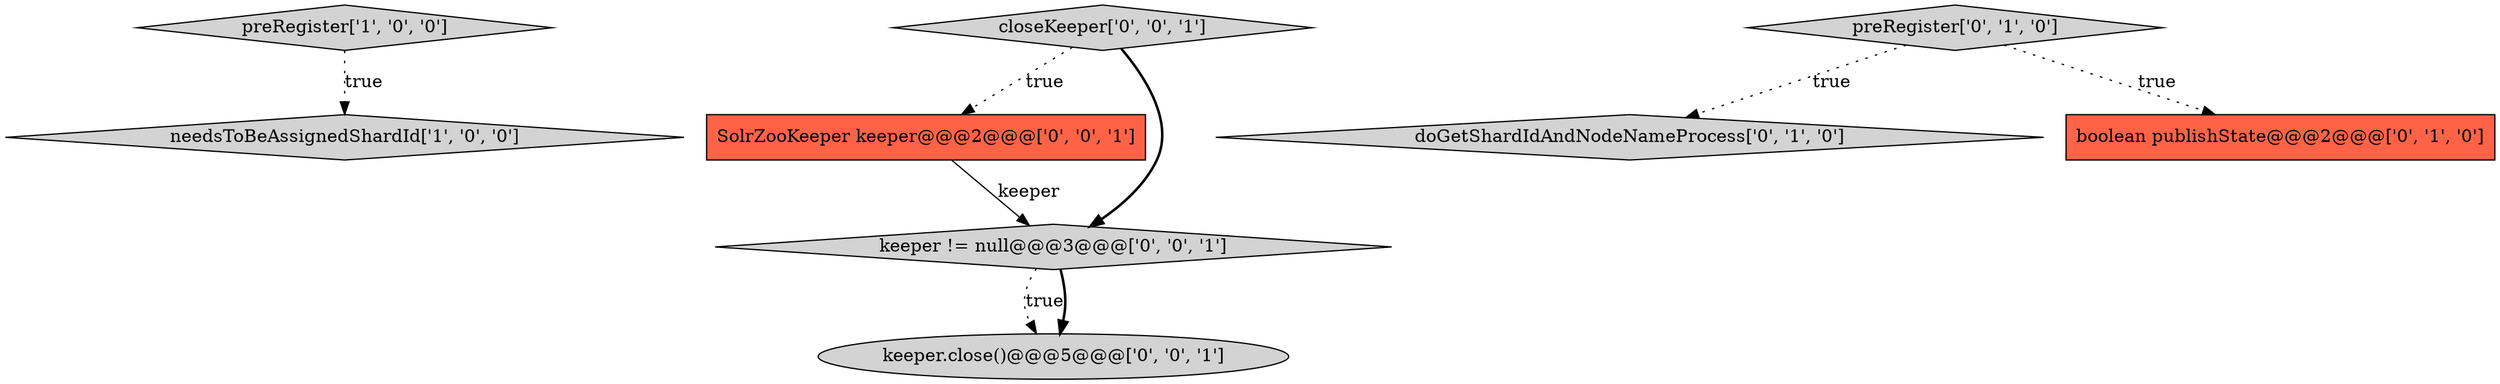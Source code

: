 digraph {
0 [style = filled, label = "preRegister['1', '0', '0']", fillcolor = lightgray, shape = diamond image = "AAA0AAABBB1BBB"];
8 [style = filled, label = "SolrZooKeeper keeper@@@2@@@['0', '0', '1']", fillcolor = tomato, shape = box image = "AAA0AAABBB3BBB"];
7 [style = filled, label = "closeKeeper['0', '0', '1']", fillcolor = lightgray, shape = diamond image = "AAA0AAABBB3BBB"];
4 [style = filled, label = "doGetShardIdAndNodeNameProcess['0', '1', '0']", fillcolor = lightgray, shape = diamond image = "AAA0AAABBB2BBB"];
6 [style = filled, label = "keeper != null@@@3@@@['0', '0', '1']", fillcolor = lightgray, shape = diamond image = "AAA0AAABBB3BBB"];
2 [style = filled, label = "preRegister['0', '1', '0']", fillcolor = lightgray, shape = diamond image = "AAA0AAABBB2BBB"];
3 [style = filled, label = "boolean publishState@@@2@@@['0', '1', '0']", fillcolor = tomato, shape = box image = "AAA0AAABBB2BBB"];
1 [style = filled, label = "needsToBeAssignedShardId['1', '0', '0']", fillcolor = lightgray, shape = diamond image = "AAA0AAABBB1BBB"];
5 [style = filled, label = "keeper.close()@@@5@@@['0', '0', '1']", fillcolor = lightgray, shape = ellipse image = "AAA0AAABBB3BBB"];
6->5 [style = dotted, label="true"];
8->6 [style = solid, label="keeper"];
7->6 [style = bold, label=""];
0->1 [style = dotted, label="true"];
2->3 [style = dotted, label="true"];
2->4 [style = dotted, label="true"];
6->5 [style = bold, label=""];
7->8 [style = dotted, label="true"];
}
